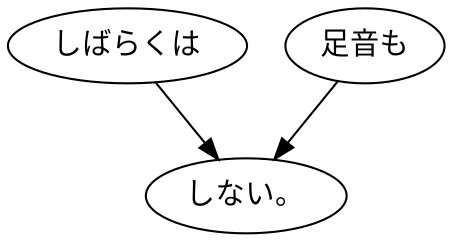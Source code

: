 digraph graph2726 {
	node0 [label="しばらくは"];
	node1 [label="足音も"];
	node2 [label="しない。"];
	node0 -> node2;
	node1 -> node2;
}
